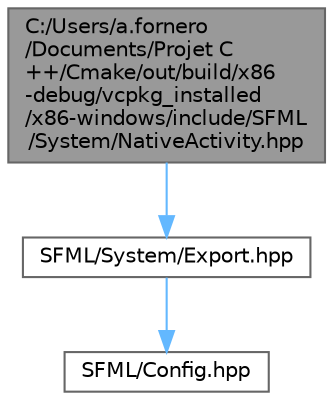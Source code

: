 digraph "C:/Users/a.fornero/Documents/Projet C++/Cmake/out/build/x86-debug/vcpkg_installed/x86-windows/include/SFML/System/NativeActivity.hpp"
{
 // LATEX_PDF_SIZE
  bgcolor="transparent";
  edge [fontname=Helvetica,fontsize=10,labelfontname=Helvetica,labelfontsize=10];
  node [fontname=Helvetica,fontsize=10,shape=box,height=0.2,width=0.4];
  Node1 [id="Node000001",label="C:/Users/a.fornero\l/Documents/Projet C\l++/Cmake/out/build/x86\l-debug/vcpkg_installed\l/x86-windows/include/SFML\l/System/NativeActivity.hpp",height=0.2,width=0.4,color="gray40", fillcolor="grey60", style="filled", fontcolor="black",tooltip=" "];
  Node1 -> Node2 [id="edge1_Node000001_Node000002",color="steelblue1",style="solid",tooltip=" "];
  Node2 [id="Node000002",label="SFML/System/Export.hpp",height=0.2,width=0.4,color="grey40", fillcolor="white", style="filled",URL="$_system_2_export_8hpp.html",tooltip=" "];
  Node2 -> Node3 [id="edge2_Node000002_Node000003",color="steelblue1",style="solid",tooltip=" "];
  Node3 [id="Node000003",label="SFML/Config.hpp",height=0.2,width=0.4,color="grey40", fillcolor="white", style="filled",URL="$_config_8hpp.html",tooltip=" "];
}

